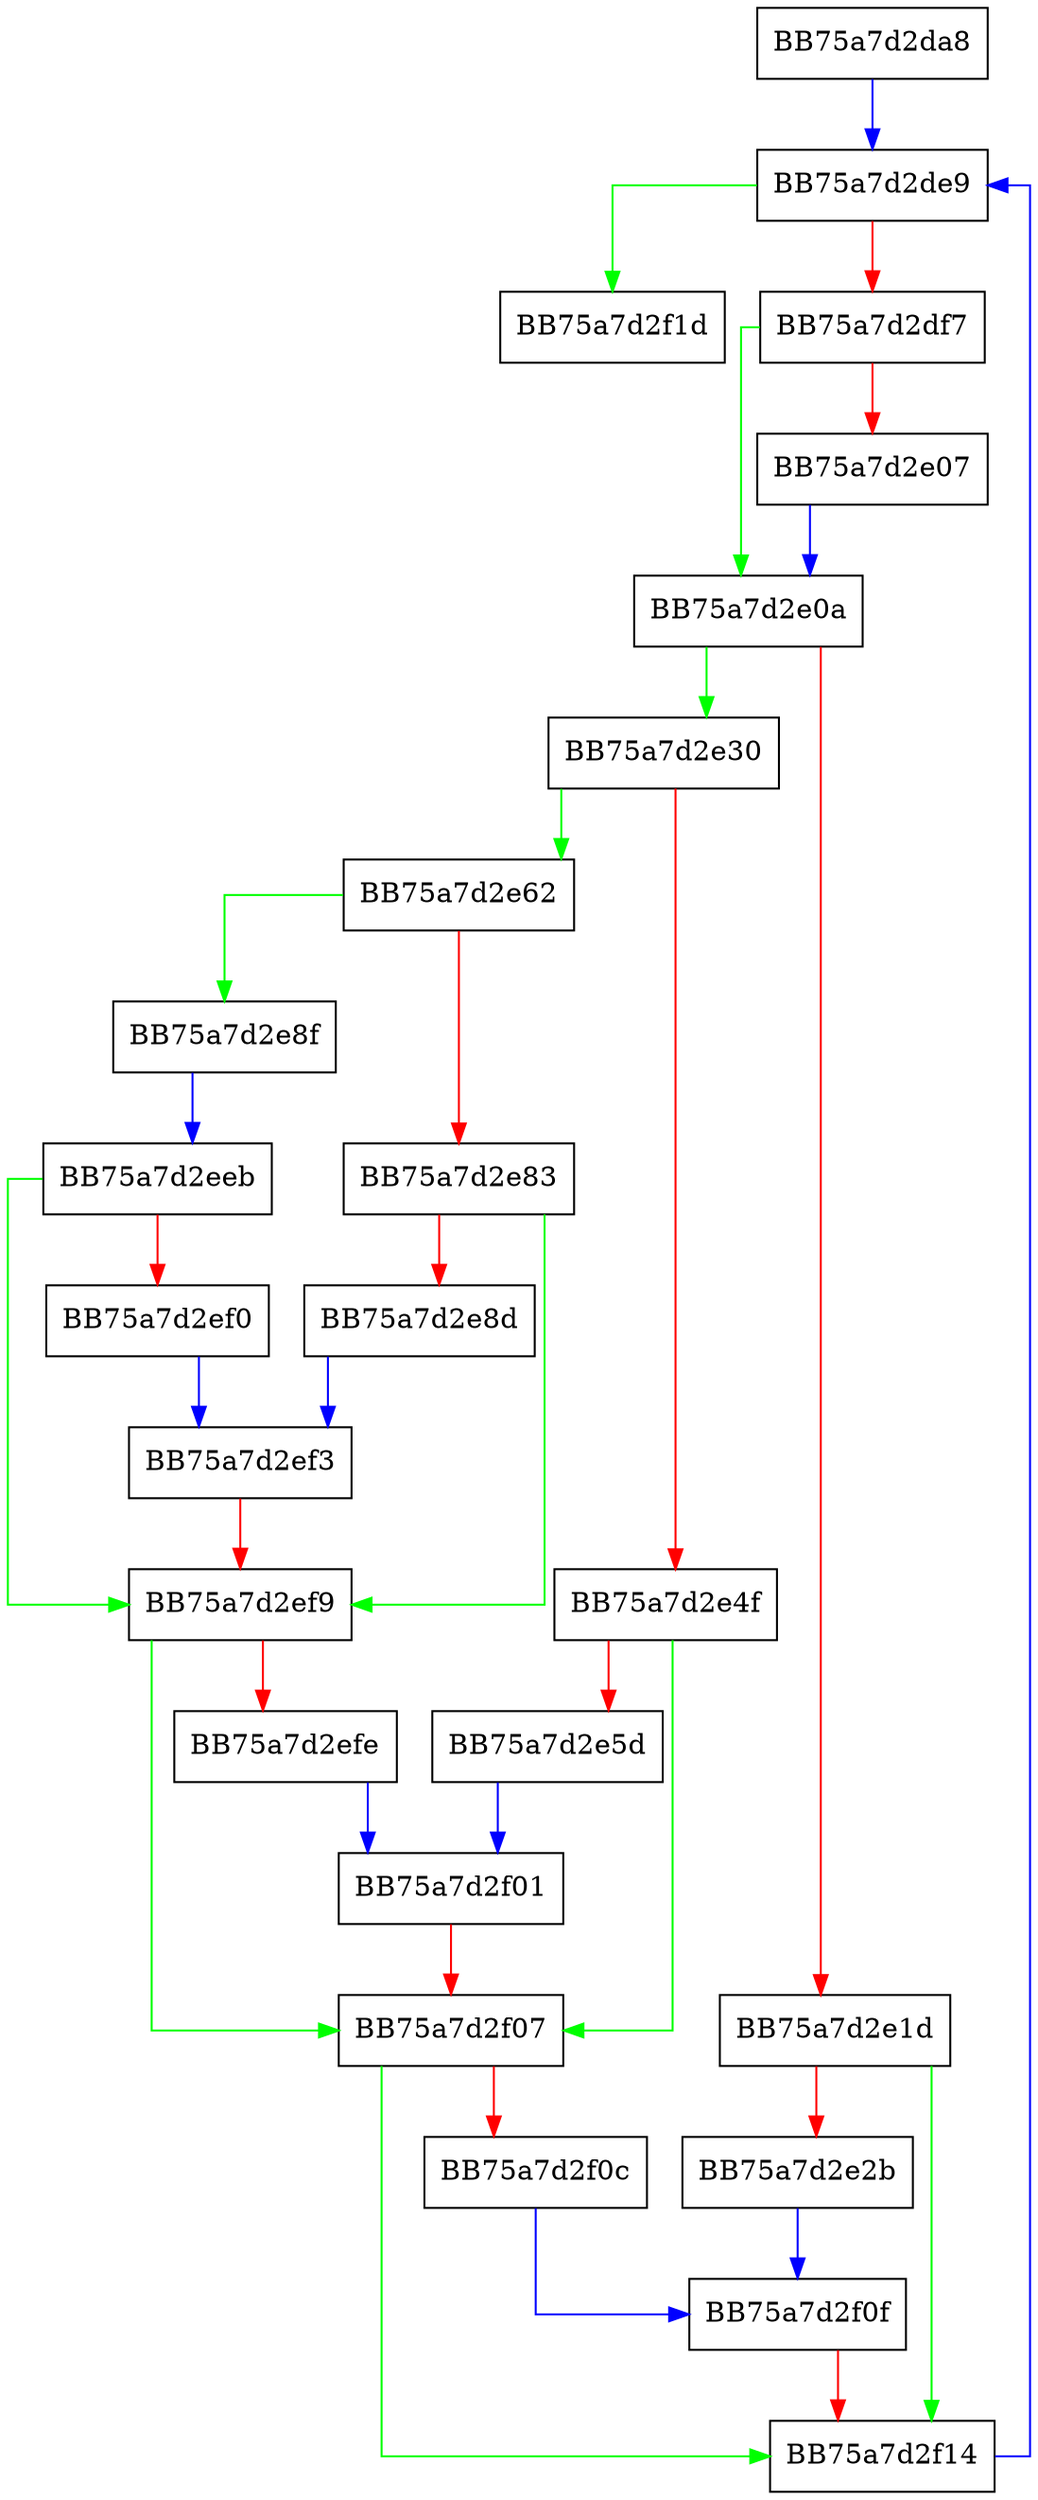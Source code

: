 digraph ExpandPerUserEnvVariables {
  node [shape="box"];
  graph [splines=ortho];
  BB75a7d2da8 -> BB75a7d2de9 [color="blue"];
  BB75a7d2de9 -> BB75a7d2f1d [color="green"];
  BB75a7d2de9 -> BB75a7d2df7 [color="red"];
  BB75a7d2df7 -> BB75a7d2e0a [color="green"];
  BB75a7d2df7 -> BB75a7d2e07 [color="red"];
  BB75a7d2e07 -> BB75a7d2e0a [color="blue"];
  BB75a7d2e0a -> BB75a7d2e30 [color="green"];
  BB75a7d2e0a -> BB75a7d2e1d [color="red"];
  BB75a7d2e1d -> BB75a7d2f14 [color="green"];
  BB75a7d2e1d -> BB75a7d2e2b [color="red"];
  BB75a7d2e2b -> BB75a7d2f0f [color="blue"];
  BB75a7d2e30 -> BB75a7d2e62 [color="green"];
  BB75a7d2e30 -> BB75a7d2e4f [color="red"];
  BB75a7d2e4f -> BB75a7d2f07 [color="green"];
  BB75a7d2e4f -> BB75a7d2e5d [color="red"];
  BB75a7d2e5d -> BB75a7d2f01 [color="blue"];
  BB75a7d2e62 -> BB75a7d2e8f [color="green"];
  BB75a7d2e62 -> BB75a7d2e83 [color="red"];
  BB75a7d2e83 -> BB75a7d2ef9 [color="green"];
  BB75a7d2e83 -> BB75a7d2e8d [color="red"];
  BB75a7d2e8d -> BB75a7d2ef3 [color="blue"];
  BB75a7d2e8f -> BB75a7d2eeb [color="blue"];
  BB75a7d2eeb -> BB75a7d2ef9 [color="green"];
  BB75a7d2eeb -> BB75a7d2ef0 [color="red"];
  BB75a7d2ef0 -> BB75a7d2ef3 [color="blue"];
  BB75a7d2ef3 -> BB75a7d2ef9 [color="red"];
  BB75a7d2ef9 -> BB75a7d2f07 [color="green"];
  BB75a7d2ef9 -> BB75a7d2efe [color="red"];
  BB75a7d2efe -> BB75a7d2f01 [color="blue"];
  BB75a7d2f01 -> BB75a7d2f07 [color="red"];
  BB75a7d2f07 -> BB75a7d2f14 [color="green"];
  BB75a7d2f07 -> BB75a7d2f0c [color="red"];
  BB75a7d2f0c -> BB75a7d2f0f [color="blue"];
  BB75a7d2f0f -> BB75a7d2f14 [color="red"];
  BB75a7d2f14 -> BB75a7d2de9 [color="blue"];
}